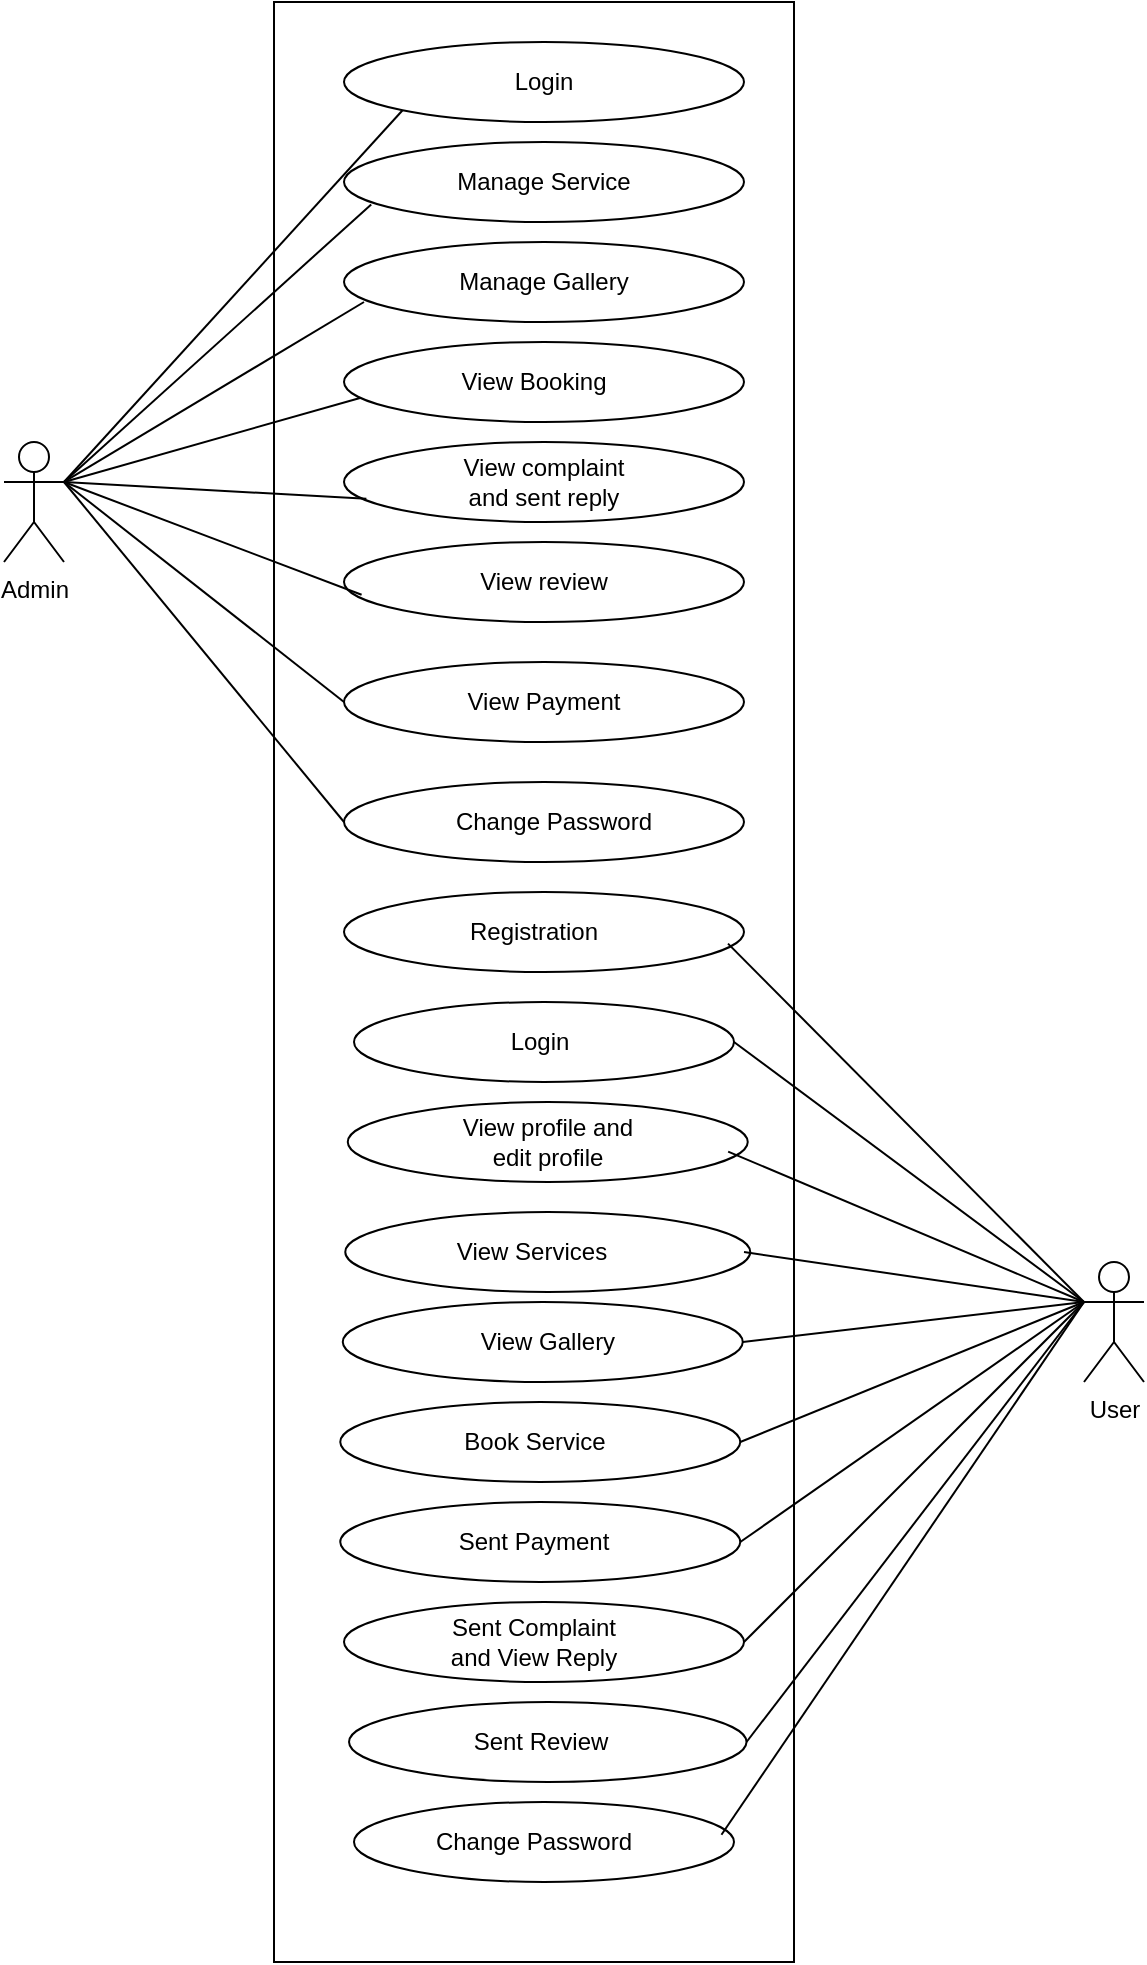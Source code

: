 <mxfile version="24.7.16">
  <diagram name="Page-1" id="BLvSSRbIefi_7FgEPmz8">
    <mxGraphModel dx="1042" dy="2765" grid="1" gridSize="10" guides="1" tooltips="1" connect="1" arrows="1" fold="1" page="1" pageScale="1" pageWidth="850" pageHeight="1100" math="0" shadow="0">
      <root>
        <mxCell id="0" />
        <mxCell id="1" parent="0" />
        <mxCell id="3T4iVqzI_odJZNPGN9dw-1" value="Admin" style="shape=umlActor;verticalLabelPosition=bottom;verticalAlign=top;html=1;outlineConnect=0;" parent="1" vertex="1">
          <mxGeometry x="140" y="-1320" width="30" height="60" as="geometry" />
        </mxCell>
        <mxCell id="3T4iVqzI_odJZNPGN9dw-2" value="" style="rounded=0;whiteSpace=wrap;html=1;" parent="1" vertex="1">
          <mxGeometry x="275" y="-1540" width="260" height="980" as="geometry" />
        </mxCell>
        <mxCell id="3T4iVqzI_odJZNPGN9dw-6" value="" style="ellipse;whiteSpace=wrap;html=1;" parent="1" vertex="1">
          <mxGeometry x="310" y="-1520" width="200" height="40" as="geometry" />
        </mxCell>
        <mxCell id="3T4iVqzI_odJZNPGN9dw-7" value="Login" style="text;html=1;align=center;verticalAlign=middle;whiteSpace=wrap;rounded=0;" parent="1" vertex="1">
          <mxGeometry x="380" y="-1515" width="60" height="30" as="geometry" />
        </mxCell>
        <mxCell id="3T4iVqzI_odJZNPGN9dw-8" value="" style="ellipse;whiteSpace=wrap;html=1;" parent="1" vertex="1">
          <mxGeometry x="310" y="-1470" width="200" height="40" as="geometry" />
        </mxCell>
        <mxCell id="3T4iVqzI_odJZNPGN9dw-9" value="Manage Service" style="text;html=1;align=center;verticalAlign=middle;whiteSpace=wrap;rounded=0;" parent="1" vertex="1">
          <mxGeometry x="360" y="-1465" width="100" height="30" as="geometry" />
        </mxCell>
        <mxCell id="3T4iVqzI_odJZNPGN9dw-10" value="" style="ellipse;whiteSpace=wrap;html=1;" parent="1" vertex="1">
          <mxGeometry x="310" y="-1420" width="200" height="40" as="geometry" />
        </mxCell>
        <mxCell id="3T4iVqzI_odJZNPGN9dw-11" value="" style="ellipse;whiteSpace=wrap;html=1;" parent="1" vertex="1">
          <mxGeometry x="310" y="-1370" width="200" height="40" as="geometry" />
        </mxCell>
        <mxCell id="3T4iVqzI_odJZNPGN9dw-12" value="" style="ellipse;whiteSpace=wrap;html=1;" parent="1" vertex="1">
          <mxGeometry x="310" y="-1320" width="200" height="40" as="geometry" />
        </mxCell>
        <mxCell id="3T4iVqzI_odJZNPGN9dw-13" value="" style="ellipse;whiteSpace=wrap;html=1;" parent="1" vertex="1">
          <mxGeometry x="310" y="-1270" width="200" height="40" as="geometry" />
        </mxCell>
        <mxCell id="3T4iVqzI_odJZNPGN9dw-14" value="" style="ellipse;whiteSpace=wrap;html=1;" parent="1" vertex="1">
          <mxGeometry x="310" y="-1210" width="200" height="40" as="geometry" />
        </mxCell>
        <mxCell id="3T4iVqzI_odJZNPGN9dw-15" value="Manage Gallery" style="text;html=1;align=center;verticalAlign=middle;whiteSpace=wrap;rounded=0;" parent="1" vertex="1">
          <mxGeometry x="360" y="-1415" width="100" height="30" as="geometry" />
        </mxCell>
        <mxCell id="3T4iVqzI_odJZNPGN9dw-17" value="View Booking" style="text;html=1;align=center;verticalAlign=middle;whiteSpace=wrap;rounded=0;" parent="1" vertex="1">
          <mxGeometry x="365" y="-1365" width="80" height="30" as="geometry" />
        </mxCell>
        <mxCell id="3T4iVqzI_odJZNPGN9dw-18" value="View complaint and sent reply" style="text;html=1;align=center;verticalAlign=middle;whiteSpace=wrap;rounded=0;" parent="1" vertex="1">
          <mxGeometry x="360" y="-1315" width="100" height="30" as="geometry" />
        </mxCell>
        <mxCell id="3T4iVqzI_odJZNPGN9dw-20" value="View review" style="text;html=1;align=center;verticalAlign=middle;whiteSpace=wrap;rounded=0;" parent="1" vertex="1">
          <mxGeometry x="375" y="-1265" width="70" height="30" as="geometry" />
        </mxCell>
        <mxCell id="3T4iVqzI_odJZNPGN9dw-21" value="View Payment" style="text;html=1;align=center;verticalAlign=middle;whiteSpace=wrap;rounded=0;" parent="1" vertex="1">
          <mxGeometry x="370" y="-1205" width="80" height="30" as="geometry" />
        </mxCell>
        <mxCell id="3T4iVqzI_odJZNPGN9dw-22" value="" style="ellipse;whiteSpace=wrap;html=1;" parent="1" vertex="1">
          <mxGeometry x="310" y="-1150" width="200" height="40" as="geometry" />
        </mxCell>
        <mxCell id="3T4iVqzI_odJZNPGN9dw-23" value="Change Password" style="text;html=1;align=center;verticalAlign=middle;whiteSpace=wrap;rounded=0;" parent="1" vertex="1">
          <mxGeometry x="360" y="-1145" width="110" height="30" as="geometry" />
        </mxCell>
        <mxCell id="3T4iVqzI_odJZNPGN9dw-25" value="" style="endArrow=none;html=1;rounded=0;entryX=0;entryY=1;entryDx=0;entryDy=0;" parent="1" target="3T4iVqzI_odJZNPGN9dw-6" edge="1">
          <mxGeometry width="50" height="50" relative="1" as="geometry">
            <mxPoint x="170" y="-1300" as="sourcePoint" />
            <mxPoint x="220" y="-1350" as="targetPoint" />
          </mxGeometry>
        </mxCell>
        <mxCell id="3T4iVqzI_odJZNPGN9dw-27" value="" style="endArrow=none;html=1;rounded=0;entryX=0.068;entryY=0.78;entryDx=0;entryDy=0;entryPerimeter=0;exitX=1;exitY=0.333;exitDx=0;exitDy=0;exitPerimeter=0;" parent="1" source="3T4iVqzI_odJZNPGN9dw-1" target="3T4iVqzI_odJZNPGN9dw-8" edge="1">
          <mxGeometry width="50" height="50" relative="1" as="geometry">
            <mxPoint x="180" y="-1290" as="sourcePoint" />
            <mxPoint x="230" y="-1340" as="targetPoint" />
          </mxGeometry>
        </mxCell>
        <mxCell id="3T4iVqzI_odJZNPGN9dw-28" value="" style="endArrow=none;html=1;rounded=0;entryX=0.05;entryY=0.75;entryDx=0;entryDy=0;entryPerimeter=0;exitX=1;exitY=0.333;exitDx=0;exitDy=0;exitPerimeter=0;" parent="1" source="3T4iVqzI_odJZNPGN9dw-1" target="3T4iVqzI_odJZNPGN9dw-10" edge="1">
          <mxGeometry width="50" height="50" relative="1" as="geometry">
            <mxPoint x="180" y="-1300" as="sourcePoint" />
            <mxPoint x="240" y="-1320" as="targetPoint" />
          </mxGeometry>
        </mxCell>
        <mxCell id="3T4iVqzI_odJZNPGN9dw-29" value="" style="endArrow=none;html=1;rounded=0;entryX=0.04;entryY=0.7;entryDx=0;entryDy=0;entryPerimeter=0;" parent="1" target="3T4iVqzI_odJZNPGN9dw-11" edge="1">
          <mxGeometry width="50" height="50" relative="1" as="geometry">
            <mxPoint x="170" y="-1300" as="sourcePoint" />
            <mxPoint x="240" y="-1320" as="targetPoint" />
          </mxGeometry>
        </mxCell>
        <mxCell id="3T4iVqzI_odJZNPGN9dw-30" value="" style="endArrow=none;html=1;rounded=0;entryX=0.056;entryY=0.71;entryDx=0;entryDy=0;entryPerimeter=0;" parent="1" target="3T4iVqzI_odJZNPGN9dw-12" edge="1">
          <mxGeometry width="50" height="50" relative="1" as="geometry">
            <mxPoint x="170" y="-1300" as="sourcePoint" />
            <mxPoint x="240" y="-1290" as="targetPoint" />
          </mxGeometry>
        </mxCell>
        <mxCell id="3T4iVqzI_odJZNPGN9dw-31" value="" style="endArrow=none;html=1;rounded=0;entryX=0.044;entryY=0.66;entryDx=0;entryDy=0;entryPerimeter=0;" parent="1" target="3T4iVqzI_odJZNPGN9dw-13" edge="1">
          <mxGeometry width="50" height="50" relative="1" as="geometry">
            <mxPoint x="170" y="-1300" as="sourcePoint" />
            <mxPoint x="100" y="-1220" as="targetPoint" />
          </mxGeometry>
        </mxCell>
        <mxCell id="3T4iVqzI_odJZNPGN9dw-32" value="" style="endArrow=none;html=1;rounded=0;entryX=0;entryY=0.5;entryDx=0;entryDy=0;" parent="1" target="3T4iVqzI_odJZNPGN9dw-14" edge="1">
          <mxGeometry width="50" height="50" relative="1" as="geometry">
            <mxPoint x="170" y="-1300" as="sourcePoint" />
            <mxPoint x="200" y="-1200" as="targetPoint" />
          </mxGeometry>
        </mxCell>
        <mxCell id="3T4iVqzI_odJZNPGN9dw-33" value="" style="endArrow=none;html=1;rounded=0;entryX=0;entryY=0.5;entryDx=0;entryDy=0;" parent="1" target="3T4iVqzI_odJZNPGN9dw-22" edge="1">
          <mxGeometry width="50" height="50" relative="1" as="geometry">
            <mxPoint x="170" y="-1300" as="sourcePoint" />
            <mxPoint x="170" y="-1200" as="targetPoint" />
          </mxGeometry>
        </mxCell>
        <mxCell id="3T4iVqzI_odJZNPGN9dw-34" value="" style="ellipse;whiteSpace=wrap;html=1;" parent="1" vertex="1">
          <mxGeometry x="310" y="-1095" width="200" height="40" as="geometry" />
        </mxCell>
        <mxCell id="3T4iVqzI_odJZNPGN9dw-35" value="" style="ellipse;whiteSpace=wrap;html=1;" parent="1" vertex="1">
          <mxGeometry x="311.88" y="-990" width="200" height="40" as="geometry" />
        </mxCell>
        <mxCell id="3T4iVqzI_odJZNPGN9dw-36" value="" style="ellipse;whiteSpace=wrap;html=1;" parent="1" vertex="1">
          <mxGeometry x="310.63" y="-935" width="202.5" height="40" as="geometry" />
        </mxCell>
        <mxCell id="3T4iVqzI_odJZNPGN9dw-38" value="View profile and edit profile" style="text;html=1;align=center;verticalAlign=middle;whiteSpace=wrap;rounded=0;" parent="1" vertex="1">
          <mxGeometry x="366.88" y="-985" width="90" height="30" as="geometry" />
        </mxCell>
        <mxCell id="3T4iVqzI_odJZNPGN9dw-39" value="View Services" style="text;html=1;align=center;verticalAlign=middle;whiteSpace=wrap;rounded=0;" parent="1" vertex="1">
          <mxGeometry x="364.38" y="-930" width="80" height="30" as="geometry" />
        </mxCell>
        <mxCell id="3T4iVqzI_odJZNPGN9dw-40" value="" style="ellipse;whiteSpace=wrap;html=1;" parent="1" vertex="1">
          <mxGeometry x="309.38" y="-890" width="200" height="40" as="geometry" />
        </mxCell>
        <mxCell id="3T4iVqzI_odJZNPGN9dw-41" value="" style="ellipse;whiteSpace=wrap;html=1;" parent="1" vertex="1">
          <mxGeometry x="308.13" y="-840" width="200" height="40" as="geometry" />
        </mxCell>
        <mxCell id="3T4iVqzI_odJZNPGN9dw-45" value="View Gallery" style="text;html=1;align=center;verticalAlign=middle;whiteSpace=wrap;rounded=0;" parent="1" vertex="1">
          <mxGeometry x="351.88" y="-885" width="120" height="30" as="geometry" />
        </mxCell>
        <mxCell id="3T4iVqzI_odJZNPGN9dw-46" value="Book Service" style="text;html=1;align=center;verticalAlign=middle;whiteSpace=wrap;rounded=0;" parent="1" vertex="1">
          <mxGeometry x="367.51" y="-835" width="75" height="30" as="geometry" />
        </mxCell>
        <mxCell id="3T4iVqzI_odJZNPGN9dw-48" value="" style="ellipse;whiteSpace=wrap;html=1;" parent="1" vertex="1">
          <mxGeometry x="308.13" y="-790" width="200" height="40" as="geometry" />
        </mxCell>
        <mxCell id="3T4iVqzI_odJZNPGN9dw-50" value="Sent Payment" style="text;html=1;align=center;verticalAlign=middle;whiteSpace=wrap;rounded=0;" parent="1" vertex="1">
          <mxGeometry x="365.01" y="-785" width="80" height="30" as="geometry" />
        </mxCell>
        <mxCell id="3T4iVqzI_odJZNPGN9dw-51" value="" style="ellipse;whiteSpace=wrap;html=1;" parent="1" vertex="1">
          <mxGeometry x="310" y="-740" width="200" height="40" as="geometry" />
        </mxCell>
        <mxCell id="3T4iVqzI_odJZNPGN9dw-52" value="Sent Complaint and View Reply" style="text;html=1;align=center;verticalAlign=middle;whiteSpace=wrap;rounded=0;" parent="1" vertex="1">
          <mxGeometry x="358.13" y="-735" width="93.75" height="30" as="geometry" />
        </mxCell>
        <mxCell id="3T4iVqzI_odJZNPGN9dw-55" value="" style="ellipse;whiteSpace=wrap;html=1;" parent="1" vertex="1">
          <mxGeometry x="312.51" y="-690" width="198.75" height="40" as="geometry" />
        </mxCell>
        <mxCell id="3T4iVqzI_odJZNPGN9dw-56" value="Registration" style="text;html=1;align=center;verticalAlign=middle;whiteSpace=wrap;rounded=0;" parent="1" vertex="1">
          <mxGeometry x="375" y="-1090" width="60" height="30" as="geometry" />
        </mxCell>
        <mxCell id="3T4iVqzI_odJZNPGN9dw-58" value="" style="ellipse;whiteSpace=wrap;html=1;" parent="1" vertex="1">
          <mxGeometry x="315" y="-1040" width="190" height="40" as="geometry" />
        </mxCell>
        <mxCell id="3T4iVqzI_odJZNPGN9dw-59" value="Login" style="text;html=1;align=center;verticalAlign=middle;whiteSpace=wrap;rounded=0;" parent="1" vertex="1">
          <mxGeometry x="378.13" y="-1035" width="60" height="30" as="geometry" />
        </mxCell>
        <mxCell id="3T4iVqzI_odJZNPGN9dw-60" value="Sent Review" style="text;html=1;align=center;verticalAlign=middle;whiteSpace=wrap;rounded=0;" parent="1" vertex="1">
          <mxGeometry x="372.82" y="-685" width="70.62" height="30" as="geometry" />
        </mxCell>
        <mxCell id="3T4iVqzI_odJZNPGN9dw-61" value="" style="ellipse;whiteSpace=wrap;html=1;" parent="1" vertex="1">
          <mxGeometry x="315" y="-640" width="190" height="40" as="geometry" />
        </mxCell>
        <mxCell id="3T4iVqzI_odJZNPGN9dw-62" value="Change Password" style="text;html=1;align=center;verticalAlign=middle;whiteSpace=wrap;rounded=0;" parent="1" vertex="1">
          <mxGeometry x="350" y="-635" width="110" height="30" as="geometry" />
        </mxCell>
        <mxCell id="3T4iVqzI_odJZNPGN9dw-63" value="User" style="shape=umlActor;verticalLabelPosition=bottom;verticalAlign=top;html=1;outlineConnect=0;" parent="1" vertex="1">
          <mxGeometry x="680" y="-910" width="30" height="60" as="geometry" />
        </mxCell>
        <mxCell id="3T4iVqzI_odJZNPGN9dw-64" value="" style="endArrow=none;html=1;rounded=0;exitX=0.967;exitY=0.41;exitDx=0;exitDy=0;exitPerimeter=0;entryX=0;entryY=0.333;entryDx=0;entryDy=0;entryPerimeter=0;" parent="1" source="3T4iVqzI_odJZNPGN9dw-61" target="3T4iVqzI_odJZNPGN9dw-63" edge="1">
          <mxGeometry width="50" height="50" relative="1" as="geometry">
            <mxPoint x="590" y="-800" as="sourcePoint" />
            <mxPoint x="640" y="-850" as="targetPoint" />
          </mxGeometry>
        </mxCell>
        <mxCell id="3T4iVqzI_odJZNPGN9dw-65" value="" style="endArrow=none;html=1;rounded=0;exitX=1;exitY=0.5;exitDx=0;exitDy=0;" parent="1" source="3T4iVqzI_odJZNPGN9dw-55" edge="1">
          <mxGeometry width="50" height="50" relative="1" as="geometry">
            <mxPoint x="540" y="-810" as="sourcePoint" />
            <mxPoint x="680" y="-890" as="targetPoint" />
          </mxGeometry>
        </mxCell>
        <mxCell id="3T4iVqzI_odJZNPGN9dw-66" value="" style="endArrow=none;html=1;rounded=0;exitX=1;exitY=0.5;exitDx=0;exitDy=0;" parent="1" source="3T4iVqzI_odJZNPGN9dw-51" edge="1">
          <mxGeometry width="50" height="50" relative="1" as="geometry">
            <mxPoint x="570" y="-820" as="sourcePoint" />
            <mxPoint x="680" y="-890" as="targetPoint" />
          </mxGeometry>
        </mxCell>
        <mxCell id="3T4iVqzI_odJZNPGN9dw-67" value="" style="endArrow=none;html=1;rounded=0;exitX=1;exitY=0.5;exitDx=0;exitDy=0;" parent="1" source="3T4iVqzI_odJZNPGN9dw-48" edge="1">
          <mxGeometry width="50" height="50" relative="1" as="geometry">
            <mxPoint x="570" y="-810" as="sourcePoint" />
            <mxPoint x="680" y="-890" as="targetPoint" />
          </mxGeometry>
        </mxCell>
        <mxCell id="3T4iVqzI_odJZNPGN9dw-68" value="" style="endArrow=none;html=1;rounded=0;exitX=1;exitY=0.5;exitDx=0;exitDy=0;" parent="1" source="3T4iVqzI_odJZNPGN9dw-41" edge="1">
          <mxGeometry width="50" height="50" relative="1" as="geometry">
            <mxPoint x="550" y="-880" as="sourcePoint" />
            <mxPoint x="680" y="-890" as="targetPoint" />
          </mxGeometry>
        </mxCell>
        <mxCell id="3T4iVqzI_odJZNPGN9dw-69" value="" style="endArrow=none;html=1;rounded=0;exitX=1;exitY=0.5;exitDx=0;exitDy=0;" parent="1" source="3T4iVqzI_odJZNPGN9dw-40" edge="1">
          <mxGeometry width="50" height="50" relative="1" as="geometry">
            <mxPoint x="570" y="-900" as="sourcePoint" />
            <mxPoint x="680" y="-890" as="targetPoint" />
          </mxGeometry>
        </mxCell>
        <mxCell id="3T4iVqzI_odJZNPGN9dw-70" value="" style="endArrow=none;html=1;rounded=0;" parent="1" edge="1">
          <mxGeometry width="50" height="50" relative="1" as="geometry">
            <mxPoint x="510" y="-915" as="sourcePoint" />
            <mxPoint x="680" y="-890" as="targetPoint" />
          </mxGeometry>
        </mxCell>
        <mxCell id="3T4iVqzI_odJZNPGN9dw-71" value="" style="endArrow=none;html=1;rounded=0;exitX=0.951;exitY=0.62;exitDx=0;exitDy=0;exitPerimeter=0;" parent="1" source="3T4iVqzI_odJZNPGN9dw-35" edge="1">
          <mxGeometry width="50" height="50" relative="1" as="geometry">
            <mxPoint x="590" y="-960" as="sourcePoint" />
            <mxPoint x="680" y="-890" as="targetPoint" />
          </mxGeometry>
        </mxCell>
        <mxCell id="3T4iVqzI_odJZNPGN9dw-72" value="" style="endArrow=none;html=1;rounded=0;exitX=1;exitY=0.5;exitDx=0;exitDy=0;entryX=0;entryY=0.333;entryDx=0;entryDy=0;entryPerimeter=0;" parent="1" source="3T4iVqzI_odJZNPGN9dw-58" target="3T4iVqzI_odJZNPGN9dw-63" edge="1">
          <mxGeometry width="50" height="50" relative="1" as="geometry">
            <mxPoint x="670" y="-980" as="sourcePoint" />
            <mxPoint x="720" y="-1030" as="targetPoint" />
          </mxGeometry>
        </mxCell>
        <mxCell id="3T4iVqzI_odJZNPGN9dw-73" value="" style="endArrow=none;html=1;rounded=0;exitX=0.96;exitY=0.645;exitDx=0;exitDy=0;exitPerimeter=0;" parent="1" source="3T4iVqzI_odJZNPGN9dw-34" edge="1">
          <mxGeometry width="50" height="50" relative="1" as="geometry">
            <mxPoint x="620" y="-1030" as="sourcePoint" />
            <mxPoint x="680" y="-890" as="targetPoint" />
          </mxGeometry>
        </mxCell>
      </root>
    </mxGraphModel>
  </diagram>
</mxfile>
